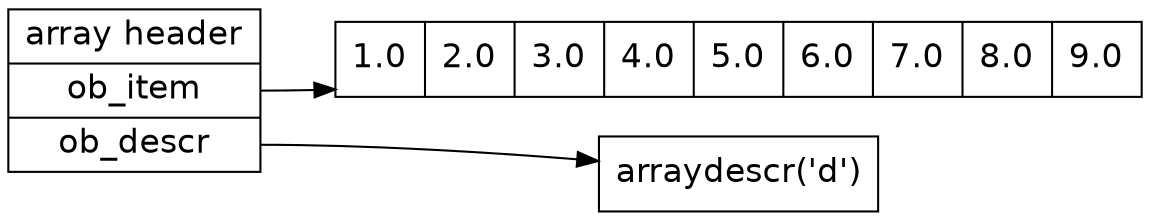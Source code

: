 digraph g {
 graph [fontname = "helvetica"];
 node [fontname = "helvetica"];
 edge [fontname = "helvetica"];


graph [
rankdir = "LR"
];
node [
fontsize = "16"
shape = "ellipse"
];
edge [
];
array [
label = "<f0> array header | <item> ob_item | <descr> ob_descr"
shape = "record"
];

items [
label = "{<f0> 1.0 | 2.0 | 3.0  | 4.0 | 5.0 | 6.0 | 7.0 | 8.0 | 9.0}"
shape = "record"
];

descr [
label = "arraydescr('d')"
shape = "record"
];

array:item -> items;
array:descr -> descr;

}
